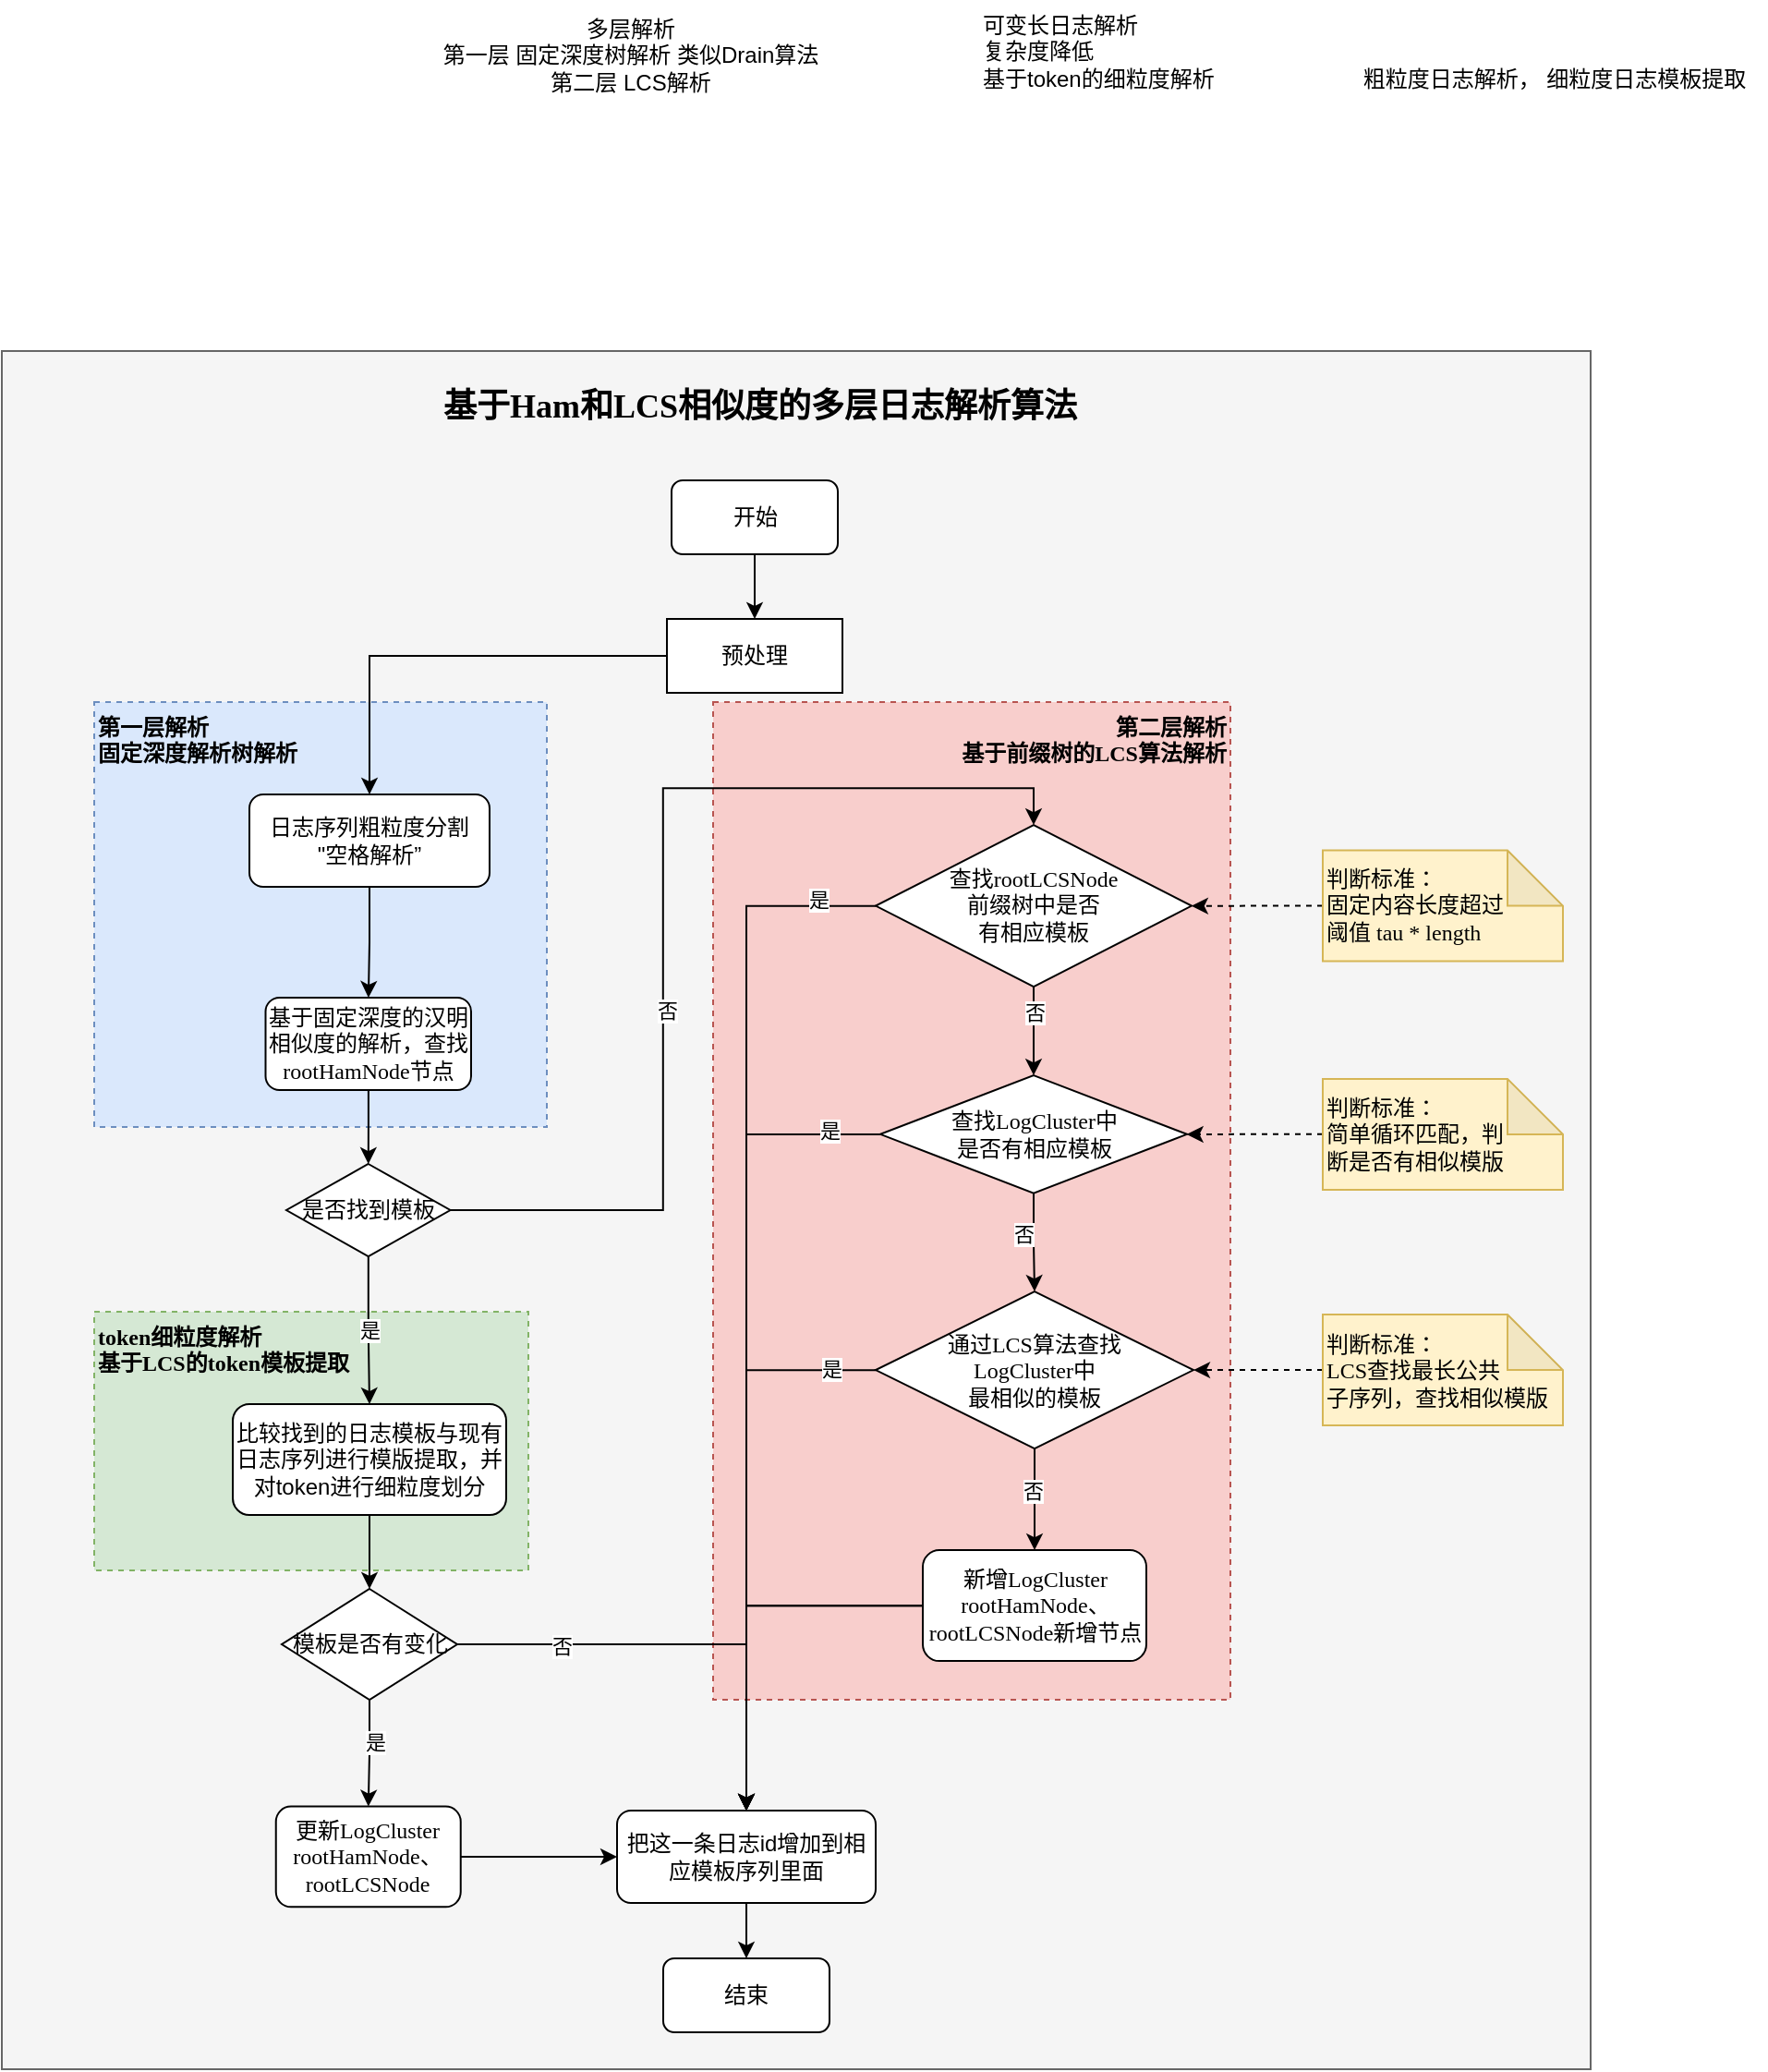 <mxfile version="26.0.2">
  <diagram name="第 1 页" id="F_NSMGxIzK2aPqWop-WH">
    <mxGraphModel dx="1578" dy="1000" grid="1" gridSize="10" guides="1" tooltips="1" connect="1" arrows="1" fold="1" page="1" pageScale="1" pageWidth="827" pageHeight="1169" math="0" shadow="0">
      <root>
        <mxCell id="0" />
        <mxCell id="1" parent="0" />
        <mxCell id="ZSUmyzXB2fES_6F9nTxg-161" value="&lt;div style=&quot;&quot;&gt;&lt;br&gt;&lt;/div&gt;" style="rounded=0;whiteSpace=wrap;html=1;align=left;shadow=0;labelPosition=center;verticalLabelPosition=middle;verticalAlign=top;fontStyle=1;textShadow=0;horizontal=1;fillColor=#f5f5f5;strokeColor=#666666;fontFamily=Helvetica;fontSize=12;fontColor=#333333;" vertex="1" parent="1">
          <mxGeometry x="160" y="190" width="860" height="930" as="geometry" />
        </mxCell>
        <mxCell id="ZSUmyzXB2fES_6F9nTxg-144" value="&lt;div style=&quot;&quot;&gt;&lt;font face=&quot;Comic Sans MS&quot;&gt;token细粒度解析&lt;/font&gt;&lt;/div&gt;&lt;div style=&quot;&quot;&gt;&lt;font face=&quot;Comic Sans MS&quot;&gt;基于LCS的token模板提取&lt;/font&gt;&lt;/div&gt;" style="rounded=0;whiteSpace=wrap;html=1;align=left;shadow=0;labelPosition=center;verticalLabelPosition=middle;verticalAlign=top;fontStyle=1;textShadow=0;horizontal=1;fillColor=#d5e8d4;strokeColor=#82b366;dashed=1;" vertex="1" parent="1">
          <mxGeometry x="210" y="710" width="235" height="140" as="geometry" />
        </mxCell>
        <mxCell id="ZSUmyzXB2fES_6F9nTxg-143" value="&lt;div style=&quot;&quot;&gt;&lt;span style=&quot;background-color: transparent; color: light-dark(rgb(0, 0, 0), rgb(255, 255, 255));&quot;&gt;&lt;font face=&quot;Comic Sans MS&quot;&gt;第二层解析&lt;/font&gt;&lt;/span&gt;&lt;/div&gt;&lt;div style=&quot;&quot;&gt;&lt;font face=&quot;Comic Sans MS&quot;&gt;基于前缀树的LCS算法解析&lt;/font&gt;&lt;/div&gt;" style="rounded=0;whiteSpace=wrap;html=1;align=right;shadow=0;labelPosition=center;verticalLabelPosition=middle;verticalAlign=top;fontStyle=1;textShadow=0;horizontal=1;fillColor=#f8cecc;strokeColor=#b85450;dashed=1;" vertex="1" parent="1">
          <mxGeometry x="545" y="380" width="280" height="540" as="geometry" />
        </mxCell>
        <mxCell id="ZSUmyzXB2fES_6F9nTxg-142" value="&lt;div style=&quot;&quot;&gt;&lt;span style=&quot;background-color: transparent; color: light-dark(rgb(0, 0, 0), rgb(255, 255, 255));&quot;&gt;第一层解析&lt;/span&gt;&lt;/div&gt;&lt;div style=&quot;&quot;&gt;&lt;span style=&quot;background-color: transparent; color: light-dark(rgb(0, 0, 0), rgb(255, 255, 255));&quot;&gt;固定深度解析树解析&lt;/span&gt;&lt;/div&gt;" style="rounded=0;whiteSpace=wrap;html=1;align=left;shadow=0;labelPosition=center;verticalLabelPosition=middle;verticalAlign=top;fontStyle=1;textShadow=0;horizontal=1;fillColor=#dae8fc;strokeColor=#6c8ebf;gradientColor=none;dashed=1;" vertex="1" parent="1">
          <mxGeometry x="210" y="380" width="245" height="230" as="geometry" />
        </mxCell>
        <mxCell id="mXxrbGlmwr1-6T_xw9jQ-19" value="多层解析&lt;div&gt;第一层 固定深度树解析 类似Drain算法&lt;/div&gt;&lt;div&gt;第二层 LCS解析&lt;/div&gt;" style="text;html=1;align=center;verticalAlign=middle;resizable=0;points=[];autosize=1;strokeColor=none;fillColor=none;" parent="1" vertex="1">
          <mxGeometry x="385" width="230" height="60" as="geometry" />
        </mxCell>
        <mxCell id="ZSUmyzXB2fES_6F9nTxg-2" value="&lt;div&gt;&lt;div&gt;可变长日志解析&lt;/div&gt;&lt;div&gt;复杂度降低&lt;/div&gt;&lt;/div&gt;基于token的细粒度解析&lt;div&gt;&lt;br&gt;&lt;/div&gt;" style="text;html=1;align=left;verticalAlign=middle;resizable=0;points=[];autosize=1;strokeColor=none;fillColor=none;" vertex="1" parent="1">
          <mxGeometry x="688.5" width="150" height="70" as="geometry" />
        </mxCell>
        <mxCell id="ZSUmyzXB2fES_6F9nTxg-59" value="粗粒度日志解析， 细粒度日志模板提取" style="text;html=1;align=center;verticalAlign=middle;resizable=0;points=[];autosize=1;strokeColor=none;fillColor=none;" vertex="1" parent="1">
          <mxGeometry x="885" y="28" width="230" height="30" as="geometry" />
        </mxCell>
        <mxCell id="ZSUmyzXB2fES_6F9nTxg-68" value="" style="edgeStyle=orthogonalEdgeStyle;rounded=0;orthogonalLoop=1;jettySize=auto;html=1;" edge="1" parent="1" source="ZSUmyzXB2fES_6F9nTxg-69" target="ZSUmyzXB2fES_6F9nTxg-71">
          <mxGeometry relative="1" as="geometry" />
        </mxCell>
        <mxCell id="ZSUmyzXB2fES_6F9nTxg-69" value="开始" style="rounded=1;whiteSpace=wrap;html=1;" vertex="1" parent="1">
          <mxGeometry x="522.5" y="260" width="90" height="40" as="geometry" />
        </mxCell>
        <mxCell id="ZSUmyzXB2fES_6F9nTxg-70" value="" style="edgeStyle=orthogonalEdgeStyle;rounded=0;orthogonalLoop=1;jettySize=auto;html=1;" edge="1" parent="1" source="ZSUmyzXB2fES_6F9nTxg-71" target="ZSUmyzXB2fES_6F9nTxg-73">
          <mxGeometry relative="1" as="geometry" />
        </mxCell>
        <mxCell id="ZSUmyzXB2fES_6F9nTxg-71" value="预处理" style="rounded=0;whiteSpace=wrap;html=1;" vertex="1" parent="1">
          <mxGeometry x="520" y="335" width="95" height="40" as="geometry" />
        </mxCell>
        <mxCell id="ZSUmyzXB2fES_6F9nTxg-72" value="" style="edgeStyle=orthogonalEdgeStyle;rounded=0;orthogonalLoop=1;jettySize=auto;html=1;" edge="1" parent="1" source="ZSUmyzXB2fES_6F9nTxg-73" target="ZSUmyzXB2fES_6F9nTxg-75">
          <mxGeometry relative="1" as="geometry" />
        </mxCell>
        <mxCell id="ZSUmyzXB2fES_6F9nTxg-73" value="日志序列粗粒度分割&lt;div&gt;&quot;空格解析”&lt;/div&gt;" style="rounded=1;whiteSpace=wrap;html=1;" vertex="1" parent="1">
          <mxGeometry x="294" y="430" width="130" height="50" as="geometry" />
        </mxCell>
        <mxCell id="ZSUmyzXB2fES_6F9nTxg-74" value="" style="edgeStyle=orthogonalEdgeStyle;rounded=0;orthogonalLoop=1;jettySize=auto;html=1;" edge="1" parent="1" source="ZSUmyzXB2fES_6F9nTxg-75" target="ZSUmyzXB2fES_6F9nTxg-81">
          <mxGeometry relative="1" as="geometry" />
        </mxCell>
        <mxCell id="ZSUmyzXB2fES_6F9nTxg-75" value="&lt;font face=&quot;Comic Sans MS&quot;&gt;基于固定深度的汉明相似度的解析，查找rootHamNode节点&lt;/font&gt;" style="rounded=1;whiteSpace=wrap;html=1;" vertex="1" parent="1">
          <mxGeometry x="302.75" y="540" width="111.25" height="50" as="geometry" />
        </mxCell>
        <mxCell id="ZSUmyzXB2fES_6F9nTxg-77" value="&lt;div style=&quot;background-color: rgb(255, 255, 255); color: rgb(8, 8, 8);&quot;&gt;&lt;pre style=&quot;&quot;&gt;&lt;div style=&quot;color: light-dark(rgb(8, 8, 8), rgb(230, 230, 230)); font-family: &amp;quot;JetBrains Mono&amp;quot;, monospace; font-size: 9.8pt; text-align: left;&quot;&gt;&lt;br&gt;&lt;/div&gt;&lt;/pre&gt;&lt;/div&gt;" style="text;html=1;align=center;verticalAlign=middle;resizable=0;points=[];autosize=1;strokeColor=none;fillColor=none;" vertex="1" parent="1">
          <mxGeometry x="786.5" y="532.06" width="20" height="50" as="geometry" />
        </mxCell>
        <mxCell id="ZSUmyzXB2fES_6F9nTxg-78" value="是" style="edgeStyle=orthogonalEdgeStyle;rounded=0;orthogonalLoop=1;jettySize=auto;html=1;" edge="1" parent="1" source="ZSUmyzXB2fES_6F9nTxg-81" target="ZSUmyzXB2fES_6F9nTxg-83">
          <mxGeometry relative="1" as="geometry" />
        </mxCell>
        <mxCell id="ZSUmyzXB2fES_6F9nTxg-138" style="edgeStyle=orthogonalEdgeStyle;rounded=0;orthogonalLoop=1;jettySize=auto;html=1;exitX=1;exitY=0.5;exitDx=0;exitDy=0;entryX=0.5;entryY=0;entryDx=0;entryDy=0;" edge="1" parent="1" source="ZSUmyzXB2fES_6F9nTxg-81" target="ZSUmyzXB2fES_6F9nTxg-97">
          <mxGeometry relative="1" as="geometry" />
        </mxCell>
        <mxCell id="ZSUmyzXB2fES_6F9nTxg-139" value="否" style="edgeLabel;html=1;align=center;verticalAlign=middle;resizable=0;points=[];" vertex="1" connectable="0" parent="ZSUmyzXB2fES_6F9nTxg-138">
          <mxGeometry x="-0.213" y="-2" relative="1" as="geometry">
            <mxPoint y="-1" as="offset" />
          </mxGeometry>
        </mxCell>
        <mxCell id="ZSUmyzXB2fES_6F9nTxg-81" value="是否找到模板" style="rhombus;whiteSpace=wrap;html=1;" vertex="1" parent="1">
          <mxGeometry x="314" y="630" width="88.75" height="50" as="geometry" />
        </mxCell>
        <mxCell id="ZSUmyzXB2fES_6F9nTxg-82" value="" style="edgeStyle=orthogonalEdgeStyle;rounded=0;orthogonalLoop=1;jettySize=auto;html=1;" edge="1" parent="1" source="ZSUmyzXB2fES_6F9nTxg-83" target="ZSUmyzXB2fES_6F9nTxg-89">
          <mxGeometry relative="1" as="geometry" />
        </mxCell>
        <mxCell id="ZSUmyzXB2fES_6F9nTxg-83" value="比较找到的日志模板与现有日志序列进行模版提取，并对token进行细粒度划分" style="rounded=1;whiteSpace=wrap;html=1;" vertex="1" parent="1">
          <mxGeometry x="285" y="760" width="148" height="60" as="geometry" />
        </mxCell>
        <mxCell id="ZSUmyzXB2fES_6F9nTxg-85" value="" style="edgeStyle=orthogonalEdgeStyle;rounded=0;orthogonalLoop=1;jettySize=auto;html=1;" edge="1" parent="1" source="ZSUmyzXB2fES_6F9nTxg-89" target="ZSUmyzXB2fES_6F9nTxg-93">
          <mxGeometry relative="1" as="geometry" />
        </mxCell>
        <mxCell id="ZSUmyzXB2fES_6F9nTxg-86" value="是" style="edgeLabel;html=1;align=center;verticalAlign=middle;resizable=0;points=[];" vertex="1" connectable="0" parent="ZSUmyzXB2fES_6F9nTxg-85">
          <mxGeometry x="-0.207" y="3" relative="1" as="geometry">
            <mxPoint as="offset" />
          </mxGeometry>
        </mxCell>
        <mxCell id="ZSUmyzXB2fES_6F9nTxg-123" value="" style="edgeStyle=orthogonalEdgeStyle;rounded=0;orthogonalLoop=1;jettySize=auto;html=1;" edge="1" parent="1" source="ZSUmyzXB2fES_6F9nTxg-89" target="ZSUmyzXB2fES_6F9nTxg-91">
          <mxGeometry relative="1" as="geometry" />
        </mxCell>
        <mxCell id="ZSUmyzXB2fES_6F9nTxg-141" value="否" style="edgeLabel;html=1;align=center;verticalAlign=middle;resizable=0;points=[];" vertex="1" connectable="0" parent="ZSUmyzXB2fES_6F9nTxg-123">
          <mxGeometry x="-0.54" y="-1" relative="1" as="geometry">
            <mxPoint as="offset" />
          </mxGeometry>
        </mxCell>
        <mxCell id="ZSUmyzXB2fES_6F9nTxg-89" value="模板是否有变化" style="rhombus;whiteSpace=wrap;html=1;" vertex="1" parent="1">
          <mxGeometry x="311.5" y="860" width="95" height="60" as="geometry" />
        </mxCell>
        <mxCell id="ZSUmyzXB2fES_6F9nTxg-137" value="" style="edgeStyle=orthogonalEdgeStyle;rounded=0;orthogonalLoop=1;jettySize=auto;html=1;" edge="1" parent="1" source="ZSUmyzXB2fES_6F9nTxg-91" target="ZSUmyzXB2fES_6F9nTxg-111">
          <mxGeometry relative="1" as="geometry" />
        </mxCell>
        <mxCell id="ZSUmyzXB2fES_6F9nTxg-91" value="把这一条日志id增加到相应模板序列里面" style="rounded=1;whiteSpace=wrap;html=1;" vertex="1" parent="1">
          <mxGeometry x="493" y="980" width="140" height="50" as="geometry" />
        </mxCell>
        <mxCell id="ZSUmyzXB2fES_6F9nTxg-136" value="" style="edgeStyle=orthogonalEdgeStyle;rounded=0;orthogonalLoop=1;jettySize=auto;html=1;" edge="1" parent="1" source="ZSUmyzXB2fES_6F9nTxg-93" target="ZSUmyzXB2fES_6F9nTxg-91">
          <mxGeometry relative="1" as="geometry" />
        </mxCell>
        <mxCell id="ZSUmyzXB2fES_6F9nTxg-93" value="&lt;font face=&quot;Comic Sans MS&quot;&gt;更新LogCluster&lt;/font&gt;&lt;div&gt;&lt;font face=&quot;Comic Sans MS&quot;&gt;rootHamNode、rootLCSNode&lt;/font&gt;&lt;/div&gt;" style="rounded=1;whiteSpace=wrap;html=1;" vertex="1" parent="1">
          <mxGeometry x="308.37" y="977.81" width="100" height="54.37" as="geometry" />
        </mxCell>
        <mxCell id="ZSUmyzXB2fES_6F9nTxg-113" value="" style="edgeStyle=orthogonalEdgeStyle;rounded=0;orthogonalLoop=1;jettySize=auto;html=1;" edge="1" parent="1" source="ZSUmyzXB2fES_6F9nTxg-97" target="ZSUmyzXB2fES_6F9nTxg-101">
          <mxGeometry relative="1" as="geometry" />
        </mxCell>
        <mxCell id="ZSUmyzXB2fES_6F9nTxg-116" value="否" style="edgeLabel;html=1;align=center;verticalAlign=middle;resizable=0;points=[];" vertex="1" connectable="0" parent="ZSUmyzXB2fES_6F9nTxg-113">
          <mxGeometry x="-0.422" relative="1" as="geometry">
            <mxPoint as="offset" />
          </mxGeometry>
        </mxCell>
        <mxCell id="ZSUmyzXB2fES_6F9nTxg-125" style="edgeStyle=orthogonalEdgeStyle;rounded=0;orthogonalLoop=1;jettySize=auto;html=1;entryX=0.5;entryY=0;entryDx=0;entryDy=0;" edge="1" parent="1" source="ZSUmyzXB2fES_6F9nTxg-97" target="ZSUmyzXB2fES_6F9nTxg-91">
          <mxGeometry relative="1" as="geometry">
            <Array as="points">
              <mxPoint x="563" y="490" />
            </Array>
          </mxGeometry>
        </mxCell>
        <mxCell id="ZSUmyzXB2fES_6F9nTxg-132" value="是" style="edgeLabel;html=1;align=center;verticalAlign=middle;resizable=0;points=[];" vertex="1" connectable="0" parent="ZSUmyzXB2fES_6F9nTxg-125">
          <mxGeometry x="-0.888" y="-4" relative="1" as="geometry">
            <mxPoint as="offset" />
          </mxGeometry>
        </mxCell>
        <mxCell id="ZSUmyzXB2fES_6F9nTxg-97" value="&lt;font face=&quot;Comic Sans MS&quot;&gt;查找rootLCSNode&lt;/font&gt;&lt;div&gt;&lt;font face=&quot;Comic Sans MS&quot;&gt;前缀树&lt;span style=&quot;background-color: transparent; color: light-dark(rgb(0, 0, 0), rgb(255, 255, 255));&quot;&gt;中是否&lt;/span&gt;&lt;/font&gt;&lt;/div&gt;&lt;div&gt;&lt;span style=&quot;background-color: transparent; color: light-dark(rgb(0, 0, 0), rgb(255, 255, 255));&quot;&gt;&lt;font face=&quot;Comic Sans MS&quot;&gt;有相应模板&lt;/font&gt;&lt;/span&gt;&lt;/div&gt;" style="rhombus;whiteSpace=wrap;html=1;" vertex="1" parent="1">
          <mxGeometry x="633" y="446.56" width="171" height="87.5" as="geometry" />
        </mxCell>
        <mxCell id="ZSUmyzXB2fES_6F9nTxg-114" value="" style="edgeStyle=orthogonalEdgeStyle;rounded=0;orthogonalLoop=1;jettySize=auto;html=1;" edge="1" parent="1" source="ZSUmyzXB2fES_6F9nTxg-101" target="ZSUmyzXB2fES_6F9nTxg-105">
          <mxGeometry relative="1" as="geometry" />
        </mxCell>
        <mxCell id="ZSUmyzXB2fES_6F9nTxg-117" value="否" style="edgeLabel;html=1;align=center;verticalAlign=middle;resizable=0;points=[];" vertex="1" connectable="0" parent="ZSUmyzXB2fES_6F9nTxg-114">
          <mxGeometry x="-0.037" y="-3" relative="1" as="geometry">
            <mxPoint x="-3" y="-4" as="offset" />
          </mxGeometry>
        </mxCell>
        <mxCell id="ZSUmyzXB2fES_6F9nTxg-127" style="edgeStyle=orthogonalEdgeStyle;rounded=0;orthogonalLoop=1;jettySize=auto;html=1;entryX=0.5;entryY=0;entryDx=0;entryDy=0;" edge="1" parent="1" source="ZSUmyzXB2fES_6F9nTxg-101" target="ZSUmyzXB2fES_6F9nTxg-91">
          <mxGeometry relative="1" as="geometry">
            <mxPoint x="595" y="830" as="targetPoint" />
            <Array as="points">
              <mxPoint x="563" y="614" />
            </Array>
          </mxGeometry>
        </mxCell>
        <mxCell id="ZSUmyzXB2fES_6F9nTxg-133" value="是" style="edgeLabel;html=1;align=center;verticalAlign=middle;resizable=0;points=[];" vertex="1" connectable="0" parent="ZSUmyzXB2fES_6F9nTxg-127">
          <mxGeometry x="-0.87" y="-2" relative="1" as="geometry">
            <mxPoint x="1" as="offset" />
          </mxGeometry>
        </mxCell>
        <mxCell id="ZSUmyzXB2fES_6F9nTxg-101" value="&lt;font face=&quot;Comic Sans MS&quot;&gt;查找LogCluster中&lt;/font&gt;&lt;div&gt;&lt;span style=&quot;background-color: transparent; color: light-dark(rgb(0, 0, 0), rgb(255, 255, 255));&quot;&gt;&lt;font face=&quot;Comic Sans MS&quot;&gt;是否有相应模板&lt;/font&gt;&lt;/span&gt;&lt;/div&gt;" style="rhombus;whiteSpace=wrap;html=1;" vertex="1" parent="1">
          <mxGeometry x="635.5" y="582.06" width="166" height="63.75" as="geometry" />
        </mxCell>
        <mxCell id="ZSUmyzXB2fES_6F9nTxg-115" value="" style="edgeStyle=orthogonalEdgeStyle;rounded=0;orthogonalLoop=1;jettySize=auto;html=1;" edge="1" parent="1" source="ZSUmyzXB2fES_6F9nTxg-105" target="ZSUmyzXB2fES_6F9nTxg-110">
          <mxGeometry relative="1" as="geometry" />
        </mxCell>
        <mxCell id="ZSUmyzXB2fES_6F9nTxg-118" value="否" style="edgeLabel;html=1;align=center;verticalAlign=middle;resizable=0;points=[];" vertex="1" connectable="0" parent="ZSUmyzXB2fES_6F9nTxg-115">
          <mxGeometry x="-0.185" y="-1" relative="1" as="geometry">
            <mxPoint as="offset" />
          </mxGeometry>
        </mxCell>
        <mxCell id="ZSUmyzXB2fES_6F9nTxg-130" style="edgeStyle=orthogonalEdgeStyle;rounded=0;orthogonalLoop=1;jettySize=auto;html=1;entryX=0.5;entryY=0;entryDx=0;entryDy=0;" edge="1" parent="1" source="ZSUmyzXB2fES_6F9nTxg-105" target="ZSUmyzXB2fES_6F9nTxg-91">
          <mxGeometry relative="1" as="geometry">
            <Array as="points">
              <mxPoint x="563" y="742" />
            </Array>
          </mxGeometry>
        </mxCell>
        <mxCell id="ZSUmyzXB2fES_6F9nTxg-134" value="是" style="edgeLabel;html=1;align=center;verticalAlign=middle;resizable=0;points=[];" vertex="1" connectable="0" parent="ZSUmyzXB2fES_6F9nTxg-130">
          <mxGeometry x="-0.846" y="-1" relative="1" as="geometry">
            <mxPoint as="offset" />
          </mxGeometry>
        </mxCell>
        <mxCell id="ZSUmyzXB2fES_6F9nTxg-105" value="&lt;font face=&quot;Comic Sans MS&quot;&gt;通过LCS&lt;span style=&quot;background-color: transparent; color: light-dark(rgb(0, 0, 0), rgb(255, 255, 255));&quot;&gt;算法&lt;/span&gt;&lt;span style=&quot;background-color: transparent; color: light-dark(rgb(0, 0, 0), rgb(255, 255, 255));&quot;&gt;查找&lt;/span&gt;&lt;/font&gt;&lt;div&gt;&lt;span style=&quot;background-color: transparent; color: light-dark(rgb(0, 0, 0), rgb(255, 255, 255));&quot;&gt;&lt;font face=&quot;Comic Sans MS&quot;&gt;LogCluster中&lt;/font&gt;&lt;/span&gt;&lt;div&gt;&lt;div&gt;&lt;div&gt;&lt;span style=&quot;background-color: transparent; color: light-dark(rgb(0, 0, 0), rgb(255, 255, 255));&quot;&gt;&lt;font face=&quot;Comic Sans MS&quot;&gt;最相似的模板&lt;/font&gt;&lt;/span&gt;&lt;/div&gt;&lt;/div&gt;&lt;/div&gt;&lt;/div&gt;" style="rhombus;whiteSpace=wrap;html=1;" vertex="1" parent="1">
          <mxGeometry x="633" y="699.06" width="172" height="85" as="geometry" />
        </mxCell>
        <mxCell id="ZSUmyzXB2fES_6F9nTxg-131" style="edgeStyle=orthogonalEdgeStyle;rounded=0;orthogonalLoop=1;jettySize=auto;html=1;entryX=0.5;entryY=0;entryDx=0;entryDy=0;" edge="1" parent="1" source="ZSUmyzXB2fES_6F9nTxg-110" target="ZSUmyzXB2fES_6F9nTxg-91">
          <mxGeometry relative="1" as="geometry">
            <mxPoint x="565" y="830" as="targetPoint" />
            <Array as="points">
              <mxPoint x="563" y="869" />
            </Array>
          </mxGeometry>
        </mxCell>
        <mxCell id="ZSUmyzXB2fES_6F9nTxg-146" value="" style="edgeLabel;html=1;align=center;verticalAlign=middle;resizable=0;points=[];rounded=0;shadow=0;strokeColor=default;fontFamily=Helvetica;fontSize=12;fontColor=default;fillColor=default;" vertex="1" connectable="0" parent="ZSUmyzXB2fES_6F9nTxg-131">
          <mxGeometry x="-0.426" y="2" relative="1" as="geometry">
            <mxPoint x="-1" as="offset" />
          </mxGeometry>
        </mxCell>
        <mxCell id="ZSUmyzXB2fES_6F9nTxg-147" style="edgeStyle=orthogonalEdgeStyle;rounded=0;orthogonalLoop=1;jettySize=auto;html=1;entryX=0.5;entryY=0;entryDx=0;entryDy=0;fontFamily=Helvetica;fontSize=12;fontColor=default;" edge="1" parent="1" source="ZSUmyzXB2fES_6F9nTxg-110" target="ZSUmyzXB2fES_6F9nTxg-91">
          <mxGeometry relative="1" as="geometry" />
        </mxCell>
        <mxCell id="ZSUmyzXB2fES_6F9nTxg-148" value="" style="edgeLabel;html=1;align=center;verticalAlign=middle;resizable=0;points=[];rounded=0;shadow=0;strokeColor=default;fontFamily=Helvetica;fontSize=12;fontColor=default;fillColor=default;" vertex="1" connectable="0" parent="ZSUmyzXB2fES_6F9nTxg-147">
          <mxGeometry x="-0.397" y="6" relative="1" as="geometry">
            <mxPoint x="-1" as="offset" />
          </mxGeometry>
        </mxCell>
        <mxCell id="ZSUmyzXB2fES_6F9nTxg-110" value="&lt;font face=&quot;Comic Sans MS&quot;&gt;新增LogCluster&lt;/font&gt;&lt;div&gt;&lt;font face=&quot;Comic Sans MS&quot;&gt;rootHamNode、rootLCSNode新增节点&lt;/font&gt;&lt;/div&gt;" style="rounded=1;whiteSpace=wrap;html=1;" vertex="1" parent="1">
          <mxGeometry x="658.5" y="839.06" width="121" height="60" as="geometry" />
        </mxCell>
        <mxCell id="ZSUmyzXB2fES_6F9nTxg-111" value="结束" style="rounded=1;whiteSpace=wrap;html=1;" vertex="1" parent="1">
          <mxGeometry x="518" y="1060" width="90" height="40" as="geometry" />
        </mxCell>
        <mxCell id="ZSUmyzXB2fES_6F9nTxg-149" value="&lt;font face=&quot;Comic Sans MS&quot; style=&quot;font-size: 18px;&quot;&gt;&lt;b&gt;基于Ham和LCS相似度的多层日志解析算法&lt;/b&gt;&lt;/font&gt;" style="text;html=1;align=center;verticalAlign=middle;resizable=0;points=[];autosize=1;strokeColor=none;fillColor=none;fontFamily=Helvetica;fontSize=12;fontColor=default;" vertex="1" parent="1">
          <mxGeometry x="390" y="200" width="360" height="40" as="geometry" />
        </mxCell>
        <mxCell id="ZSUmyzXB2fES_6F9nTxg-157" value="" style="edgeStyle=orthogonalEdgeStyle;rounded=1;orthogonalLoop=1;jettySize=auto;html=1;fontFamily=Helvetica;fontSize=12;fontColor=default;curved=0;dashed=1;" edge="1" parent="1" source="ZSUmyzXB2fES_6F9nTxg-151" target="ZSUmyzXB2fES_6F9nTxg-97">
          <mxGeometry relative="1" as="geometry" />
        </mxCell>
        <mxCell id="ZSUmyzXB2fES_6F9nTxg-151" value="&lt;span style=&quot;&quot;&gt;&lt;font face=&quot;Comic Sans MS&quot;&gt;判断标准：&lt;/font&gt;&lt;/span&gt;&lt;div&gt;&lt;span style=&quot;&quot;&gt;&lt;font face=&quot;Comic Sans MS&quot;&gt;固定内容长度超过&lt;/font&gt;&lt;/span&gt;&lt;/div&gt;&lt;div&gt;&lt;span style=&quot;&quot;&gt;&lt;font face=&quot;Comic Sans MS&quot;&gt;阈值 tau * length&lt;/font&gt;&lt;/span&gt;&lt;/div&gt;" style="shape=note;whiteSpace=wrap;html=1;backgroundOutline=1;darkOpacity=0.05;rounded=0;shadow=0;strokeColor=#d6b656;align=left;verticalAlign=middle;fontFamily=Helvetica;fontSize=12;fillColor=#fff2cc;" vertex="1" parent="1">
          <mxGeometry x="875" y="460.31" width="130" height="60" as="geometry" />
        </mxCell>
        <mxCell id="ZSUmyzXB2fES_6F9nTxg-158" value="" style="edgeStyle=orthogonalEdgeStyle;rounded=0;orthogonalLoop=1;jettySize=auto;html=1;fontFamily=Helvetica;fontSize=12;fontColor=default;dashed=1;" edge="1" parent="1" source="ZSUmyzXB2fES_6F9nTxg-155" target="ZSUmyzXB2fES_6F9nTxg-101">
          <mxGeometry relative="1" as="geometry" />
        </mxCell>
        <mxCell id="ZSUmyzXB2fES_6F9nTxg-155" value="&lt;span style=&quot;&quot;&gt;判断标准：&lt;/span&gt;&lt;div style=&quot;&quot;&gt;简单循环匹配，判&lt;/div&gt;&lt;div style=&quot;&quot;&gt;断是否有相似模版&lt;/div&gt;" style="shape=note;whiteSpace=wrap;html=1;backgroundOutline=1;darkOpacity=0.05;rounded=0;shadow=0;strokeColor=#d6b656;align=left;verticalAlign=middle;fontFamily=Helvetica;fontSize=12;fillColor=#fff2cc;" vertex="1" parent="1">
          <mxGeometry x="875" y="583.94" width="130" height="60" as="geometry" />
        </mxCell>
        <mxCell id="ZSUmyzXB2fES_6F9nTxg-159" value="" style="edgeStyle=orthogonalEdgeStyle;rounded=0;orthogonalLoop=1;jettySize=auto;html=1;fontFamily=Helvetica;fontSize=12;fontColor=default;dashed=1;" edge="1" parent="1" source="ZSUmyzXB2fES_6F9nTxg-156" target="ZSUmyzXB2fES_6F9nTxg-105">
          <mxGeometry relative="1" as="geometry" />
        </mxCell>
        <mxCell id="ZSUmyzXB2fES_6F9nTxg-156" value="&lt;span style=&quot;&quot;&gt;&lt;font face=&quot;Comic Sans MS&quot;&gt;判断标准：&lt;/font&gt;&lt;/span&gt;&lt;div&gt;&lt;span style=&quot;text-align: center; text-wrap-mode: nowrap;&quot;&gt;&lt;font face=&quot;Comic Sans MS&quot;&gt;LCS查找最长公共&lt;/font&gt;&lt;/span&gt;&lt;/div&gt;&lt;div&gt;&lt;span style=&quot;text-align: center; text-wrap-mode: nowrap;&quot;&gt;&lt;font face=&quot;Comic Sans MS&quot;&gt;子序列，查找相似模版&lt;/font&gt;&lt;/span&gt;&lt;/div&gt;" style="shape=note;whiteSpace=wrap;html=1;backgroundOutline=1;darkOpacity=0.05;rounded=0;shadow=0;strokeColor=#d6b656;align=left;verticalAlign=middle;fontFamily=Helvetica;fontSize=12;fillColor=#fff2cc;" vertex="1" parent="1">
          <mxGeometry x="875" y="711.56" width="130" height="60" as="geometry" />
        </mxCell>
      </root>
    </mxGraphModel>
  </diagram>
</mxfile>
